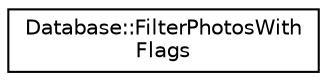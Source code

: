 digraph "Graphical Class Hierarchy"
{
 // LATEX_PDF_SIZE
  edge [fontname="Helvetica",fontsize="10",labelfontname="Helvetica",labelfontsize="10"];
  node [fontname="Helvetica",fontsize="10",shape=record];
  rankdir="LR";
  Node0 [label="Database::FilterPhotosWith\lFlags",height=0.2,width=0.4,color="black", fillcolor="white", style="filled",URL="$struct_database_1_1_filter_photos_with_flags.html",tooltip=" "];
}
